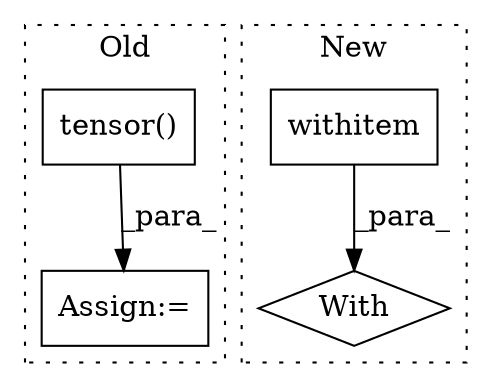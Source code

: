 digraph G {
subgraph cluster0 {
1 [label="tensor()" a="75" s="1255,1271" l="13,1" shape="box"];
4 [label="Assign:=" a="68" s="1235" l="3" shape="box"];
label = "Old";
style="dotted";
}
subgraph cluster1 {
2 [label="With" a="39" s="1791,1800" l="5,41" shape="diamond"];
3 [label="withitem" a="49" s="1796" l="4" shape="box"];
label = "New";
style="dotted";
}
1 -> 4 [label="_para_"];
3 -> 2 [label="_para_"];
}
